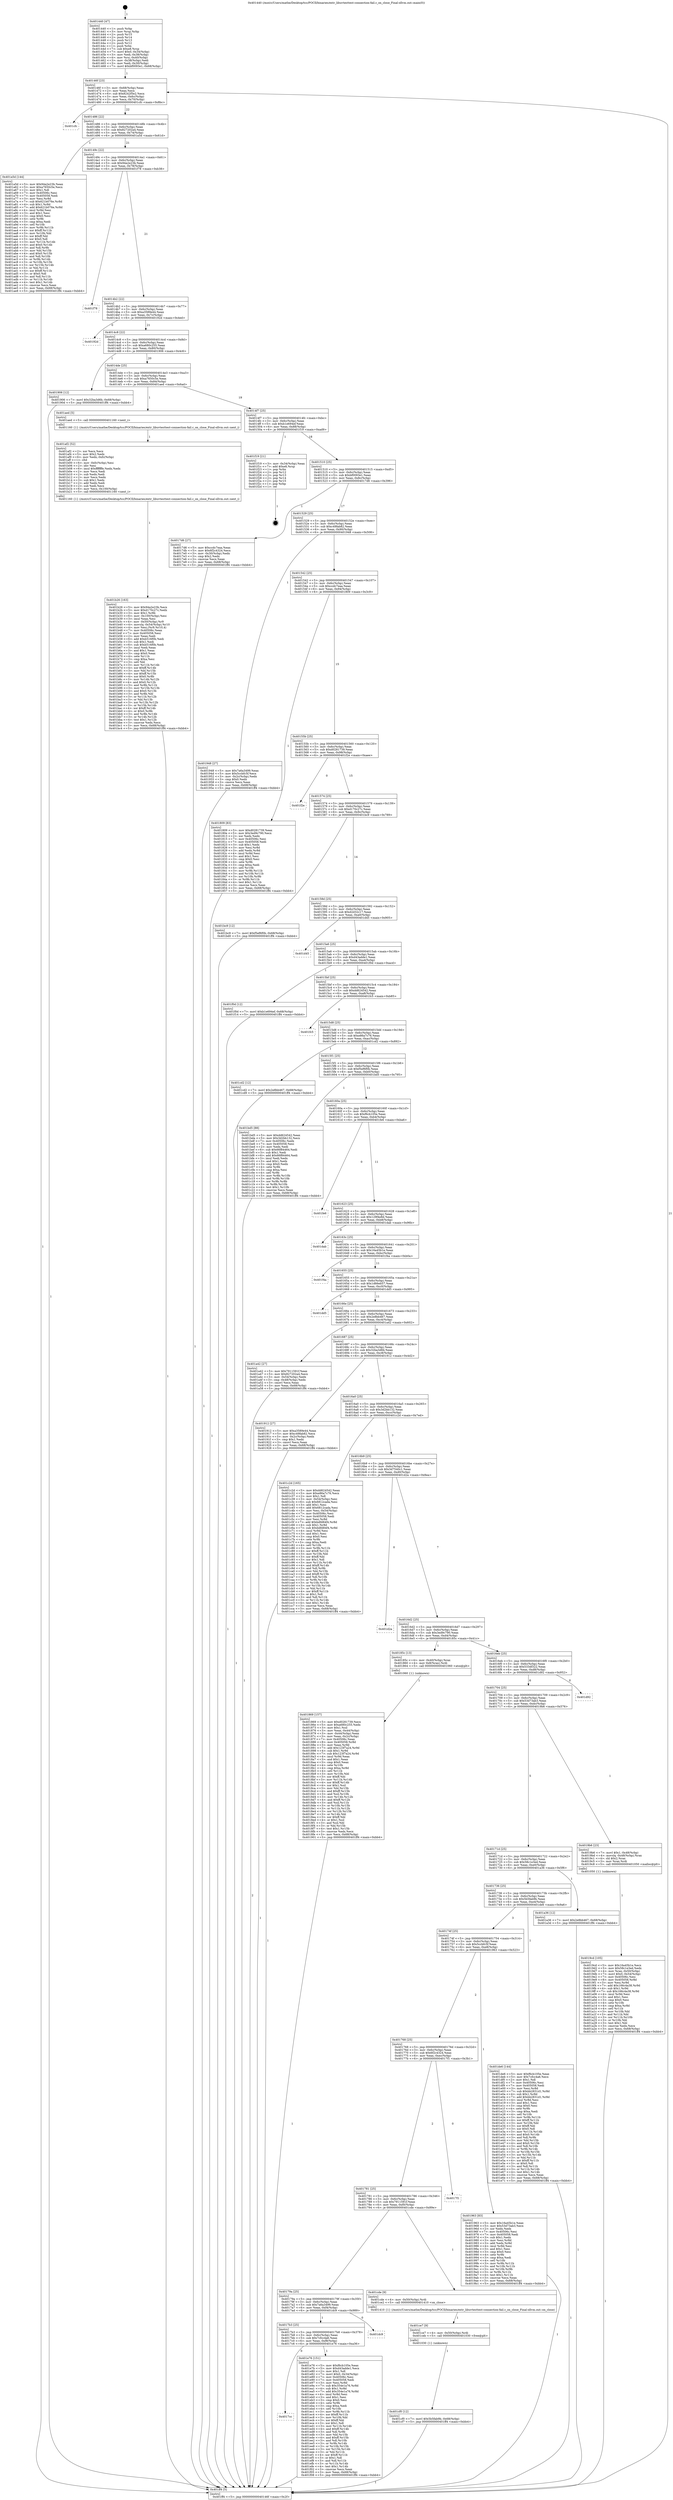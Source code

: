 digraph "0x401440" {
  label = "0x401440 (/mnt/c/Users/mathe/Desktop/tcc/POCII/binaries/extr_libuvtesttest-connection-fail.c_on_close_Final-ollvm.out::main(0))"
  labelloc = "t"
  node[shape=record]

  Entry [label="",width=0.3,height=0.3,shape=circle,fillcolor=black,style=filled]
  "0x40146f" [label="{
     0x40146f [23]\l
     | [instrs]\l
     &nbsp;&nbsp;0x40146f \<+3\>: mov -0x68(%rbp),%eax\l
     &nbsp;&nbsp;0x401472 \<+2\>: mov %eax,%ecx\l
     &nbsp;&nbsp;0x401474 \<+6\>: sub $0x8242f5e2,%ecx\l
     &nbsp;&nbsp;0x40147a \<+3\>: mov %eax,-0x6c(%rbp)\l
     &nbsp;&nbsp;0x40147d \<+3\>: mov %ecx,-0x70(%rbp)\l
     &nbsp;&nbsp;0x401480 \<+6\>: je 0000000000401cfc \<main+0x8bc\>\l
  }"]
  "0x401cfc" [label="{
     0x401cfc\l
  }", style=dashed]
  "0x401486" [label="{
     0x401486 [22]\l
     | [instrs]\l
     &nbsp;&nbsp;0x401486 \<+5\>: jmp 000000000040148b \<main+0x4b\>\l
     &nbsp;&nbsp;0x40148b \<+3\>: mov -0x6c(%rbp),%eax\l
     &nbsp;&nbsp;0x40148e \<+5\>: sub $0x827202a4,%eax\l
     &nbsp;&nbsp;0x401493 \<+3\>: mov %eax,-0x74(%rbp)\l
     &nbsp;&nbsp;0x401496 \<+6\>: je 0000000000401a5d \<main+0x61d\>\l
  }"]
  Exit [label="",width=0.3,height=0.3,shape=circle,fillcolor=black,style=filled,peripheries=2]
  "0x401a5d" [label="{
     0x401a5d [144]\l
     | [instrs]\l
     &nbsp;&nbsp;0x401a5d \<+5\>: mov $0x94a2e23b,%eax\l
     &nbsp;&nbsp;0x401a62 \<+5\>: mov $0xa7650c5e,%ecx\l
     &nbsp;&nbsp;0x401a67 \<+2\>: mov $0x1,%dl\l
     &nbsp;&nbsp;0x401a69 \<+7\>: mov 0x40506c,%esi\l
     &nbsp;&nbsp;0x401a70 \<+7\>: mov 0x405058,%edi\l
     &nbsp;&nbsp;0x401a77 \<+3\>: mov %esi,%r8d\l
     &nbsp;&nbsp;0x401a7a \<+7\>: sub $0x621b076e,%r8d\l
     &nbsp;&nbsp;0x401a81 \<+4\>: sub $0x1,%r8d\l
     &nbsp;&nbsp;0x401a85 \<+7\>: add $0x621b076e,%r8d\l
     &nbsp;&nbsp;0x401a8c \<+4\>: imul %r8d,%esi\l
     &nbsp;&nbsp;0x401a90 \<+3\>: and $0x1,%esi\l
     &nbsp;&nbsp;0x401a93 \<+3\>: cmp $0x0,%esi\l
     &nbsp;&nbsp;0x401a96 \<+4\>: sete %r9b\l
     &nbsp;&nbsp;0x401a9a \<+3\>: cmp $0xa,%edi\l
     &nbsp;&nbsp;0x401a9d \<+4\>: setl %r10b\l
     &nbsp;&nbsp;0x401aa1 \<+3\>: mov %r9b,%r11b\l
     &nbsp;&nbsp;0x401aa4 \<+4\>: xor $0xff,%r11b\l
     &nbsp;&nbsp;0x401aa8 \<+3\>: mov %r10b,%bl\l
     &nbsp;&nbsp;0x401aab \<+3\>: xor $0xff,%bl\l
     &nbsp;&nbsp;0x401aae \<+3\>: xor $0x0,%dl\l
     &nbsp;&nbsp;0x401ab1 \<+3\>: mov %r11b,%r14b\l
     &nbsp;&nbsp;0x401ab4 \<+4\>: and $0x0,%r14b\l
     &nbsp;&nbsp;0x401ab8 \<+3\>: and %dl,%r9b\l
     &nbsp;&nbsp;0x401abb \<+3\>: mov %bl,%r15b\l
     &nbsp;&nbsp;0x401abe \<+4\>: and $0x0,%r15b\l
     &nbsp;&nbsp;0x401ac2 \<+3\>: and %dl,%r10b\l
     &nbsp;&nbsp;0x401ac5 \<+3\>: or %r9b,%r14b\l
     &nbsp;&nbsp;0x401ac8 \<+3\>: or %r10b,%r15b\l
     &nbsp;&nbsp;0x401acb \<+3\>: xor %r15b,%r14b\l
     &nbsp;&nbsp;0x401ace \<+3\>: or %bl,%r11b\l
     &nbsp;&nbsp;0x401ad1 \<+4\>: xor $0xff,%r11b\l
     &nbsp;&nbsp;0x401ad5 \<+3\>: or $0x0,%dl\l
     &nbsp;&nbsp;0x401ad8 \<+3\>: and %dl,%r11b\l
     &nbsp;&nbsp;0x401adb \<+3\>: or %r11b,%r14b\l
     &nbsp;&nbsp;0x401ade \<+4\>: test $0x1,%r14b\l
     &nbsp;&nbsp;0x401ae2 \<+3\>: cmovne %ecx,%eax\l
     &nbsp;&nbsp;0x401ae5 \<+3\>: mov %eax,-0x68(%rbp)\l
     &nbsp;&nbsp;0x401ae8 \<+5\>: jmp 0000000000401ff4 \<main+0xbb4\>\l
  }"]
  "0x40149c" [label="{
     0x40149c [22]\l
     | [instrs]\l
     &nbsp;&nbsp;0x40149c \<+5\>: jmp 00000000004014a1 \<main+0x61\>\l
     &nbsp;&nbsp;0x4014a1 \<+3\>: mov -0x6c(%rbp),%eax\l
     &nbsp;&nbsp;0x4014a4 \<+5\>: sub $0x94a2e23b,%eax\l
     &nbsp;&nbsp;0x4014a9 \<+3\>: mov %eax,-0x78(%rbp)\l
     &nbsp;&nbsp;0x4014ac \<+6\>: je 0000000000401f78 \<main+0xb38\>\l
  }"]
  "0x4017cc" [label="{
     0x4017cc\l
  }", style=dashed]
  "0x401f78" [label="{
     0x401f78\l
  }", style=dashed]
  "0x4014b2" [label="{
     0x4014b2 [22]\l
     | [instrs]\l
     &nbsp;&nbsp;0x4014b2 \<+5\>: jmp 00000000004014b7 \<main+0x77\>\l
     &nbsp;&nbsp;0x4014b7 \<+3\>: mov -0x6c(%rbp),%eax\l
     &nbsp;&nbsp;0x4014ba \<+5\>: sub $0xa3589e44,%eax\l
     &nbsp;&nbsp;0x4014bf \<+3\>: mov %eax,-0x7c(%rbp)\l
     &nbsp;&nbsp;0x4014c2 \<+6\>: je 000000000040192d \<main+0x4ed\>\l
  }"]
  "0x401e76" [label="{
     0x401e76 [151]\l
     | [instrs]\l
     &nbsp;&nbsp;0x401e76 \<+5\>: mov $0xf6cb105e,%eax\l
     &nbsp;&nbsp;0x401e7b \<+5\>: mov $0xd43adde1,%ecx\l
     &nbsp;&nbsp;0x401e80 \<+2\>: mov $0x1,%dl\l
     &nbsp;&nbsp;0x401e82 \<+7\>: movl $0x0,-0x34(%rbp)\l
     &nbsp;&nbsp;0x401e89 \<+7\>: mov 0x40506c,%esi\l
     &nbsp;&nbsp;0x401e90 \<+7\>: mov 0x405058,%edi\l
     &nbsp;&nbsp;0x401e97 \<+3\>: mov %esi,%r8d\l
     &nbsp;&nbsp;0x401e9a \<+7\>: sub $0x354e1a76,%r8d\l
     &nbsp;&nbsp;0x401ea1 \<+4\>: sub $0x1,%r8d\l
     &nbsp;&nbsp;0x401ea5 \<+7\>: add $0x354e1a76,%r8d\l
     &nbsp;&nbsp;0x401eac \<+4\>: imul %r8d,%esi\l
     &nbsp;&nbsp;0x401eb0 \<+3\>: and $0x1,%esi\l
     &nbsp;&nbsp;0x401eb3 \<+3\>: cmp $0x0,%esi\l
     &nbsp;&nbsp;0x401eb6 \<+4\>: sete %r9b\l
     &nbsp;&nbsp;0x401eba \<+3\>: cmp $0xa,%edi\l
     &nbsp;&nbsp;0x401ebd \<+4\>: setl %r10b\l
     &nbsp;&nbsp;0x401ec1 \<+3\>: mov %r9b,%r11b\l
     &nbsp;&nbsp;0x401ec4 \<+4\>: xor $0xff,%r11b\l
     &nbsp;&nbsp;0x401ec8 \<+3\>: mov %r10b,%bl\l
     &nbsp;&nbsp;0x401ecb \<+3\>: xor $0xff,%bl\l
     &nbsp;&nbsp;0x401ece \<+3\>: xor $0x1,%dl\l
     &nbsp;&nbsp;0x401ed1 \<+3\>: mov %r11b,%r14b\l
     &nbsp;&nbsp;0x401ed4 \<+4\>: and $0xff,%r14b\l
     &nbsp;&nbsp;0x401ed8 \<+3\>: and %dl,%r9b\l
     &nbsp;&nbsp;0x401edb \<+3\>: mov %bl,%r15b\l
     &nbsp;&nbsp;0x401ede \<+4\>: and $0xff,%r15b\l
     &nbsp;&nbsp;0x401ee2 \<+3\>: and %dl,%r10b\l
     &nbsp;&nbsp;0x401ee5 \<+3\>: or %r9b,%r14b\l
     &nbsp;&nbsp;0x401ee8 \<+3\>: or %r10b,%r15b\l
     &nbsp;&nbsp;0x401eeb \<+3\>: xor %r15b,%r14b\l
     &nbsp;&nbsp;0x401eee \<+3\>: or %bl,%r11b\l
     &nbsp;&nbsp;0x401ef1 \<+4\>: xor $0xff,%r11b\l
     &nbsp;&nbsp;0x401ef5 \<+3\>: or $0x1,%dl\l
     &nbsp;&nbsp;0x401ef8 \<+3\>: and %dl,%r11b\l
     &nbsp;&nbsp;0x401efb \<+3\>: or %r11b,%r14b\l
     &nbsp;&nbsp;0x401efe \<+4\>: test $0x1,%r14b\l
     &nbsp;&nbsp;0x401f02 \<+3\>: cmovne %ecx,%eax\l
     &nbsp;&nbsp;0x401f05 \<+3\>: mov %eax,-0x68(%rbp)\l
     &nbsp;&nbsp;0x401f08 \<+5\>: jmp 0000000000401ff4 \<main+0xbb4\>\l
  }"]
  "0x40192d" [label="{
     0x40192d\l
  }", style=dashed]
  "0x4014c8" [label="{
     0x4014c8 [22]\l
     | [instrs]\l
     &nbsp;&nbsp;0x4014c8 \<+5\>: jmp 00000000004014cd \<main+0x8d\>\l
     &nbsp;&nbsp;0x4014cd \<+3\>: mov -0x6c(%rbp),%eax\l
     &nbsp;&nbsp;0x4014d0 \<+5\>: sub $0xa680c255,%eax\l
     &nbsp;&nbsp;0x4014d5 \<+3\>: mov %eax,-0x80(%rbp)\l
     &nbsp;&nbsp;0x4014d8 \<+6\>: je 0000000000401906 \<main+0x4c6\>\l
  }"]
  "0x4017b3" [label="{
     0x4017b3 [25]\l
     | [instrs]\l
     &nbsp;&nbsp;0x4017b3 \<+5\>: jmp 00000000004017b8 \<main+0x378\>\l
     &nbsp;&nbsp;0x4017b8 \<+3\>: mov -0x6c(%rbp),%eax\l
     &nbsp;&nbsp;0x4017bb \<+5\>: sub $0x7cfcc4a6,%eax\l
     &nbsp;&nbsp;0x4017c0 \<+6\>: mov %eax,-0xf8(%rbp)\l
     &nbsp;&nbsp;0x4017c6 \<+6\>: je 0000000000401e76 \<main+0xa36\>\l
  }"]
  "0x401906" [label="{
     0x401906 [12]\l
     | [instrs]\l
     &nbsp;&nbsp;0x401906 \<+7\>: movl $0x32ba3d6b,-0x68(%rbp)\l
     &nbsp;&nbsp;0x40190d \<+5\>: jmp 0000000000401ff4 \<main+0xbb4\>\l
  }"]
  "0x4014de" [label="{
     0x4014de [25]\l
     | [instrs]\l
     &nbsp;&nbsp;0x4014de \<+5\>: jmp 00000000004014e3 \<main+0xa3\>\l
     &nbsp;&nbsp;0x4014e3 \<+3\>: mov -0x6c(%rbp),%eax\l
     &nbsp;&nbsp;0x4014e6 \<+5\>: sub $0xa7650c5e,%eax\l
     &nbsp;&nbsp;0x4014eb \<+6\>: mov %eax,-0x84(%rbp)\l
     &nbsp;&nbsp;0x4014f1 \<+6\>: je 0000000000401aed \<main+0x6ad\>\l
  }"]
  "0x401dc9" [label="{
     0x401dc9\l
  }", style=dashed]
  "0x401aed" [label="{
     0x401aed [5]\l
     | [instrs]\l
     &nbsp;&nbsp;0x401aed \<+5\>: call 0000000000401160 \<next_i\>\l
     | [calls]\l
     &nbsp;&nbsp;0x401160 \{1\} (/mnt/c/Users/mathe/Desktop/tcc/POCII/binaries/extr_libuvtesttest-connection-fail.c_on_close_Final-ollvm.out::next_i)\l
  }"]
  "0x4014f7" [label="{
     0x4014f7 [25]\l
     | [instrs]\l
     &nbsp;&nbsp;0x4014f7 \<+5\>: jmp 00000000004014fc \<main+0xbc\>\l
     &nbsp;&nbsp;0x4014fc \<+3\>: mov -0x6c(%rbp),%eax\l
     &nbsp;&nbsp;0x4014ff \<+5\>: sub $0xb1e694ef,%eax\l
     &nbsp;&nbsp;0x401504 \<+6\>: mov %eax,-0x88(%rbp)\l
     &nbsp;&nbsp;0x40150a \<+6\>: je 0000000000401f19 \<main+0xad9\>\l
  }"]
  "0x401cf0" [label="{
     0x401cf0 [12]\l
     | [instrs]\l
     &nbsp;&nbsp;0x401cf0 \<+7\>: movl $0x5b5fab9b,-0x68(%rbp)\l
     &nbsp;&nbsp;0x401cf7 \<+5\>: jmp 0000000000401ff4 \<main+0xbb4\>\l
  }"]
  "0x401f19" [label="{
     0x401f19 [21]\l
     | [instrs]\l
     &nbsp;&nbsp;0x401f19 \<+3\>: mov -0x34(%rbp),%eax\l
     &nbsp;&nbsp;0x401f1c \<+7\>: add $0xe8,%rsp\l
     &nbsp;&nbsp;0x401f23 \<+1\>: pop %rbx\l
     &nbsp;&nbsp;0x401f24 \<+2\>: pop %r12\l
     &nbsp;&nbsp;0x401f26 \<+2\>: pop %r13\l
     &nbsp;&nbsp;0x401f28 \<+2\>: pop %r14\l
     &nbsp;&nbsp;0x401f2a \<+2\>: pop %r15\l
     &nbsp;&nbsp;0x401f2c \<+1\>: pop %rbp\l
     &nbsp;&nbsp;0x401f2d \<+1\>: ret\l
  }"]
  "0x401510" [label="{
     0x401510 [25]\l
     | [instrs]\l
     &nbsp;&nbsp;0x401510 \<+5\>: jmp 0000000000401515 \<main+0xd5\>\l
     &nbsp;&nbsp;0x401515 \<+3\>: mov -0x6c(%rbp),%eax\l
     &nbsp;&nbsp;0x401518 \<+5\>: sub $0xbf0093e1,%eax\l
     &nbsp;&nbsp;0x40151d \<+6\>: mov %eax,-0x8c(%rbp)\l
     &nbsp;&nbsp;0x401523 \<+6\>: je 00000000004017d6 \<main+0x396\>\l
  }"]
  "0x401ce7" [label="{
     0x401ce7 [9]\l
     | [instrs]\l
     &nbsp;&nbsp;0x401ce7 \<+4\>: mov -0x50(%rbp),%rdi\l
     &nbsp;&nbsp;0x401ceb \<+5\>: call 0000000000401030 \<free@plt\>\l
     | [calls]\l
     &nbsp;&nbsp;0x401030 \{1\} (unknown)\l
  }"]
  "0x4017d6" [label="{
     0x4017d6 [27]\l
     | [instrs]\l
     &nbsp;&nbsp;0x4017d6 \<+5\>: mov $0xccdc7eaa,%eax\l
     &nbsp;&nbsp;0x4017db \<+5\>: mov $0x6f2c4324,%ecx\l
     &nbsp;&nbsp;0x4017e0 \<+3\>: mov -0x30(%rbp),%edx\l
     &nbsp;&nbsp;0x4017e3 \<+3\>: cmp $0x2,%edx\l
     &nbsp;&nbsp;0x4017e6 \<+3\>: cmovne %ecx,%eax\l
     &nbsp;&nbsp;0x4017e9 \<+3\>: mov %eax,-0x68(%rbp)\l
     &nbsp;&nbsp;0x4017ec \<+5\>: jmp 0000000000401ff4 \<main+0xbb4\>\l
  }"]
  "0x401529" [label="{
     0x401529 [25]\l
     | [instrs]\l
     &nbsp;&nbsp;0x401529 \<+5\>: jmp 000000000040152e \<main+0xee\>\l
     &nbsp;&nbsp;0x40152e \<+3\>: mov -0x6c(%rbp),%eax\l
     &nbsp;&nbsp;0x401531 \<+5\>: sub $0xc49fab82,%eax\l
     &nbsp;&nbsp;0x401536 \<+6\>: mov %eax,-0x90(%rbp)\l
     &nbsp;&nbsp;0x40153c \<+6\>: je 0000000000401948 \<main+0x508\>\l
  }"]
  "0x401ff4" [label="{
     0x401ff4 [5]\l
     | [instrs]\l
     &nbsp;&nbsp;0x401ff4 \<+5\>: jmp 000000000040146f \<main+0x2f\>\l
  }"]
  "0x401440" [label="{
     0x401440 [47]\l
     | [instrs]\l
     &nbsp;&nbsp;0x401440 \<+1\>: push %rbp\l
     &nbsp;&nbsp;0x401441 \<+3\>: mov %rsp,%rbp\l
     &nbsp;&nbsp;0x401444 \<+2\>: push %r15\l
     &nbsp;&nbsp;0x401446 \<+2\>: push %r14\l
     &nbsp;&nbsp;0x401448 \<+2\>: push %r13\l
     &nbsp;&nbsp;0x40144a \<+2\>: push %r12\l
     &nbsp;&nbsp;0x40144c \<+1\>: push %rbx\l
     &nbsp;&nbsp;0x40144d \<+7\>: sub $0xe8,%rsp\l
     &nbsp;&nbsp;0x401454 \<+7\>: movl $0x0,-0x34(%rbp)\l
     &nbsp;&nbsp;0x40145b \<+3\>: mov %edi,-0x38(%rbp)\l
     &nbsp;&nbsp;0x40145e \<+4\>: mov %rsi,-0x40(%rbp)\l
     &nbsp;&nbsp;0x401462 \<+3\>: mov -0x38(%rbp),%edi\l
     &nbsp;&nbsp;0x401465 \<+3\>: mov %edi,-0x30(%rbp)\l
     &nbsp;&nbsp;0x401468 \<+7\>: movl $0xbf0093e1,-0x68(%rbp)\l
  }"]
  "0x40179a" [label="{
     0x40179a [25]\l
     | [instrs]\l
     &nbsp;&nbsp;0x40179a \<+5\>: jmp 000000000040179f \<main+0x35f\>\l
     &nbsp;&nbsp;0x40179f \<+3\>: mov -0x6c(%rbp),%eax\l
     &nbsp;&nbsp;0x4017a2 \<+5\>: sub $0x7a6a3499,%eax\l
     &nbsp;&nbsp;0x4017a7 \<+6\>: mov %eax,-0xf4(%rbp)\l
     &nbsp;&nbsp;0x4017ad \<+6\>: je 0000000000401dc9 \<main+0x989\>\l
  }"]
  "0x401948" [label="{
     0x401948 [27]\l
     | [instrs]\l
     &nbsp;&nbsp;0x401948 \<+5\>: mov $0x7a6a3499,%eax\l
     &nbsp;&nbsp;0x40194d \<+5\>: mov $0x5ccbfc5f,%ecx\l
     &nbsp;&nbsp;0x401952 \<+3\>: mov -0x2c(%rbp),%edx\l
     &nbsp;&nbsp;0x401955 \<+3\>: cmp $0x0,%edx\l
     &nbsp;&nbsp;0x401958 \<+3\>: cmove %ecx,%eax\l
     &nbsp;&nbsp;0x40195b \<+3\>: mov %eax,-0x68(%rbp)\l
     &nbsp;&nbsp;0x40195e \<+5\>: jmp 0000000000401ff4 \<main+0xbb4\>\l
  }"]
  "0x401542" [label="{
     0x401542 [25]\l
     | [instrs]\l
     &nbsp;&nbsp;0x401542 \<+5\>: jmp 0000000000401547 \<main+0x107\>\l
     &nbsp;&nbsp;0x401547 \<+3\>: mov -0x6c(%rbp),%eax\l
     &nbsp;&nbsp;0x40154a \<+5\>: sub $0xccdc7eaa,%eax\l
     &nbsp;&nbsp;0x40154f \<+6\>: mov %eax,-0x94(%rbp)\l
     &nbsp;&nbsp;0x401555 \<+6\>: je 0000000000401809 \<main+0x3c9\>\l
  }"]
  "0x401cde" [label="{
     0x401cde [9]\l
     | [instrs]\l
     &nbsp;&nbsp;0x401cde \<+4\>: mov -0x50(%rbp),%rdi\l
     &nbsp;&nbsp;0x401ce2 \<+5\>: call 0000000000401410 \<on_close\>\l
     | [calls]\l
     &nbsp;&nbsp;0x401410 \{1\} (/mnt/c/Users/mathe/Desktop/tcc/POCII/binaries/extr_libuvtesttest-connection-fail.c_on_close_Final-ollvm.out::on_close)\l
  }"]
  "0x401809" [label="{
     0x401809 [83]\l
     | [instrs]\l
     &nbsp;&nbsp;0x401809 \<+5\>: mov $0xd0281739,%eax\l
     &nbsp;&nbsp;0x40180e \<+5\>: mov $0x3ed9c790,%ecx\l
     &nbsp;&nbsp;0x401813 \<+2\>: xor %edx,%edx\l
     &nbsp;&nbsp;0x401815 \<+7\>: mov 0x40506c,%esi\l
     &nbsp;&nbsp;0x40181c \<+7\>: mov 0x405058,%edi\l
     &nbsp;&nbsp;0x401823 \<+3\>: sub $0x1,%edx\l
     &nbsp;&nbsp;0x401826 \<+3\>: mov %esi,%r8d\l
     &nbsp;&nbsp;0x401829 \<+3\>: add %edx,%r8d\l
     &nbsp;&nbsp;0x40182c \<+4\>: imul %r8d,%esi\l
     &nbsp;&nbsp;0x401830 \<+3\>: and $0x1,%esi\l
     &nbsp;&nbsp;0x401833 \<+3\>: cmp $0x0,%esi\l
     &nbsp;&nbsp;0x401836 \<+4\>: sete %r9b\l
     &nbsp;&nbsp;0x40183a \<+3\>: cmp $0xa,%edi\l
     &nbsp;&nbsp;0x40183d \<+4\>: setl %r10b\l
     &nbsp;&nbsp;0x401841 \<+3\>: mov %r9b,%r11b\l
     &nbsp;&nbsp;0x401844 \<+3\>: and %r10b,%r11b\l
     &nbsp;&nbsp;0x401847 \<+3\>: xor %r10b,%r9b\l
     &nbsp;&nbsp;0x40184a \<+3\>: or %r9b,%r11b\l
     &nbsp;&nbsp;0x40184d \<+4\>: test $0x1,%r11b\l
     &nbsp;&nbsp;0x401851 \<+3\>: cmovne %ecx,%eax\l
     &nbsp;&nbsp;0x401854 \<+3\>: mov %eax,-0x68(%rbp)\l
     &nbsp;&nbsp;0x401857 \<+5\>: jmp 0000000000401ff4 \<main+0xbb4\>\l
  }"]
  "0x40155b" [label="{
     0x40155b [25]\l
     | [instrs]\l
     &nbsp;&nbsp;0x40155b \<+5\>: jmp 0000000000401560 \<main+0x120\>\l
     &nbsp;&nbsp;0x401560 \<+3\>: mov -0x6c(%rbp),%eax\l
     &nbsp;&nbsp;0x401563 \<+5\>: sub $0xd0281739,%eax\l
     &nbsp;&nbsp;0x401568 \<+6\>: mov %eax,-0x98(%rbp)\l
     &nbsp;&nbsp;0x40156e \<+6\>: je 0000000000401f2e \<main+0xaee\>\l
  }"]
  "0x401781" [label="{
     0x401781 [25]\l
     | [instrs]\l
     &nbsp;&nbsp;0x401781 \<+5\>: jmp 0000000000401786 \<main+0x346\>\l
     &nbsp;&nbsp;0x401786 \<+3\>: mov -0x6c(%rbp),%eax\l
     &nbsp;&nbsp;0x401789 \<+5\>: sub $0x7911591f,%eax\l
     &nbsp;&nbsp;0x40178e \<+6\>: mov %eax,-0xf0(%rbp)\l
     &nbsp;&nbsp;0x401794 \<+6\>: je 0000000000401cde \<main+0x89e\>\l
  }"]
  "0x401f2e" [label="{
     0x401f2e\l
  }", style=dashed]
  "0x401574" [label="{
     0x401574 [25]\l
     | [instrs]\l
     &nbsp;&nbsp;0x401574 \<+5\>: jmp 0000000000401579 \<main+0x139\>\l
     &nbsp;&nbsp;0x401579 \<+3\>: mov -0x6c(%rbp),%eax\l
     &nbsp;&nbsp;0x40157c \<+5\>: sub $0xd170c27c,%eax\l
     &nbsp;&nbsp;0x401581 \<+6\>: mov %eax,-0x9c(%rbp)\l
     &nbsp;&nbsp;0x401587 \<+6\>: je 0000000000401bc9 \<main+0x789\>\l
  }"]
  "0x4017f1" [label="{
     0x4017f1\l
  }", style=dashed]
  "0x401bc9" [label="{
     0x401bc9 [12]\l
     | [instrs]\l
     &nbsp;&nbsp;0x401bc9 \<+7\>: movl $0xf5ef6f0b,-0x68(%rbp)\l
     &nbsp;&nbsp;0x401bd0 \<+5\>: jmp 0000000000401ff4 \<main+0xbb4\>\l
  }"]
  "0x40158d" [label="{
     0x40158d [25]\l
     | [instrs]\l
     &nbsp;&nbsp;0x40158d \<+5\>: jmp 0000000000401592 \<main+0x152\>\l
     &nbsp;&nbsp;0x401592 \<+3\>: mov -0x6c(%rbp),%eax\l
     &nbsp;&nbsp;0x401595 \<+5\>: sub $0xd2d32c17,%eax\l
     &nbsp;&nbsp;0x40159a \<+6\>: mov %eax,-0xa0(%rbp)\l
     &nbsp;&nbsp;0x4015a0 \<+6\>: je 0000000000401d45 \<main+0x905\>\l
  }"]
  "0x401b26" [label="{
     0x401b26 [163]\l
     | [instrs]\l
     &nbsp;&nbsp;0x401b26 \<+5\>: mov $0x94a2e23b,%ecx\l
     &nbsp;&nbsp;0x401b2b \<+5\>: mov $0xd170c27c,%edx\l
     &nbsp;&nbsp;0x401b30 \<+3\>: mov $0x1,%r8b\l
     &nbsp;&nbsp;0x401b33 \<+6\>: mov -0x100(%rbp),%esi\l
     &nbsp;&nbsp;0x401b39 \<+3\>: imul %eax,%esi\l
     &nbsp;&nbsp;0x401b3c \<+4\>: mov -0x50(%rbp),%r9\l
     &nbsp;&nbsp;0x401b40 \<+4\>: movslq -0x54(%rbp),%r10\l
     &nbsp;&nbsp;0x401b44 \<+4\>: mov %esi,(%r9,%r10,4)\l
     &nbsp;&nbsp;0x401b48 \<+7\>: mov 0x40506c,%eax\l
     &nbsp;&nbsp;0x401b4f \<+7\>: mov 0x405058,%esi\l
     &nbsp;&nbsp;0x401b56 \<+2\>: mov %eax,%edi\l
     &nbsp;&nbsp;0x401b58 \<+6\>: add $0xb516f0b,%edi\l
     &nbsp;&nbsp;0x401b5e \<+3\>: sub $0x1,%edi\l
     &nbsp;&nbsp;0x401b61 \<+6\>: sub $0xb516f0b,%edi\l
     &nbsp;&nbsp;0x401b67 \<+3\>: imul %edi,%eax\l
     &nbsp;&nbsp;0x401b6a \<+3\>: and $0x1,%eax\l
     &nbsp;&nbsp;0x401b6d \<+3\>: cmp $0x0,%eax\l
     &nbsp;&nbsp;0x401b70 \<+4\>: sete %r11b\l
     &nbsp;&nbsp;0x401b74 \<+3\>: cmp $0xa,%esi\l
     &nbsp;&nbsp;0x401b77 \<+3\>: setl %bl\l
     &nbsp;&nbsp;0x401b7a \<+3\>: mov %r11b,%r14b\l
     &nbsp;&nbsp;0x401b7d \<+4\>: xor $0xff,%r14b\l
     &nbsp;&nbsp;0x401b81 \<+3\>: mov %bl,%r15b\l
     &nbsp;&nbsp;0x401b84 \<+4\>: xor $0xff,%r15b\l
     &nbsp;&nbsp;0x401b88 \<+4\>: xor $0x0,%r8b\l
     &nbsp;&nbsp;0x401b8c \<+3\>: mov %r14b,%r12b\l
     &nbsp;&nbsp;0x401b8f \<+4\>: and $0x0,%r12b\l
     &nbsp;&nbsp;0x401b93 \<+3\>: and %r8b,%r11b\l
     &nbsp;&nbsp;0x401b96 \<+3\>: mov %r15b,%r13b\l
     &nbsp;&nbsp;0x401b99 \<+4\>: and $0x0,%r13b\l
     &nbsp;&nbsp;0x401b9d \<+3\>: and %r8b,%bl\l
     &nbsp;&nbsp;0x401ba0 \<+3\>: or %r11b,%r12b\l
     &nbsp;&nbsp;0x401ba3 \<+3\>: or %bl,%r13b\l
     &nbsp;&nbsp;0x401ba6 \<+3\>: xor %r13b,%r12b\l
     &nbsp;&nbsp;0x401ba9 \<+3\>: or %r15b,%r14b\l
     &nbsp;&nbsp;0x401bac \<+4\>: xor $0xff,%r14b\l
     &nbsp;&nbsp;0x401bb0 \<+4\>: or $0x0,%r8b\l
     &nbsp;&nbsp;0x401bb4 \<+3\>: and %r8b,%r14b\l
     &nbsp;&nbsp;0x401bb7 \<+3\>: or %r14b,%r12b\l
     &nbsp;&nbsp;0x401bba \<+4\>: test $0x1,%r12b\l
     &nbsp;&nbsp;0x401bbe \<+3\>: cmovne %edx,%ecx\l
     &nbsp;&nbsp;0x401bc1 \<+3\>: mov %ecx,-0x68(%rbp)\l
     &nbsp;&nbsp;0x401bc4 \<+5\>: jmp 0000000000401ff4 \<main+0xbb4\>\l
  }"]
  "0x401d45" [label="{
     0x401d45\l
  }", style=dashed]
  "0x4015a6" [label="{
     0x4015a6 [25]\l
     | [instrs]\l
     &nbsp;&nbsp;0x4015a6 \<+5\>: jmp 00000000004015ab \<main+0x16b\>\l
     &nbsp;&nbsp;0x4015ab \<+3\>: mov -0x6c(%rbp),%eax\l
     &nbsp;&nbsp;0x4015ae \<+5\>: sub $0xd43adde1,%eax\l
     &nbsp;&nbsp;0x4015b3 \<+6\>: mov %eax,-0xa4(%rbp)\l
     &nbsp;&nbsp;0x4015b9 \<+6\>: je 0000000000401f0d \<main+0xacd\>\l
  }"]
  "0x401af2" [label="{
     0x401af2 [52]\l
     | [instrs]\l
     &nbsp;&nbsp;0x401af2 \<+2\>: xor %ecx,%ecx\l
     &nbsp;&nbsp;0x401af4 \<+5\>: mov $0x2,%edx\l
     &nbsp;&nbsp;0x401af9 \<+6\>: mov %edx,-0xfc(%rbp)\l
     &nbsp;&nbsp;0x401aff \<+1\>: cltd\l
     &nbsp;&nbsp;0x401b00 \<+6\>: mov -0xfc(%rbp),%esi\l
     &nbsp;&nbsp;0x401b06 \<+2\>: idiv %esi\l
     &nbsp;&nbsp;0x401b08 \<+6\>: imul $0xfffffffe,%edx,%edx\l
     &nbsp;&nbsp;0x401b0e \<+2\>: mov %ecx,%edi\l
     &nbsp;&nbsp;0x401b10 \<+2\>: sub %edx,%edi\l
     &nbsp;&nbsp;0x401b12 \<+2\>: mov %ecx,%edx\l
     &nbsp;&nbsp;0x401b14 \<+3\>: sub $0x1,%edx\l
     &nbsp;&nbsp;0x401b17 \<+2\>: add %edx,%edi\l
     &nbsp;&nbsp;0x401b19 \<+2\>: sub %edi,%ecx\l
     &nbsp;&nbsp;0x401b1b \<+6\>: mov %ecx,-0x100(%rbp)\l
     &nbsp;&nbsp;0x401b21 \<+5\>: call 0000000000401160 \<next_i\>\l
     | [calls]\l
     &nbsp;&nbsp;0x401160 \{1\} (/mnt/c/Users/mathe/Desktop/tcc/POCII/binaries/extr_libuvtesttest-connection-fail.c_on_close_Final-ollvm.out::next_i)\l
  }"]
  "0x401f0d" [label="{
     0x401f0d [12]\l
     | [instrs]\l
     &nbsp;&nbsp;0x401f0d \<+7\>: movl $0xb1e694ef,-0x68(%rbp)\l
     &nbsp;&nbsp;0x401f14 \<+5\>: jmp 0000000000401ff4 \<main+0xbb4\>\l
  }"]
  "0x4015bf" [label="{
     0x4015bf [25]\l
     | [instrs]\l
     &nbsp;&nbsp;0x4015bf \<+5\>: jmp 00000000004015c4 \<main+0x184\>\l
     &nbsp;&nbsp;0x4015c4 \<+3\>: mov -0x6c(%rbp),%eax\l
     &nbsp;&nbsp;0x4015c7 \<+5\>: sub $0xdd624542,%eax\l
     &nbsp;&nbsp;0x4015cc \<+6\>: mov %eax,-0xa8(%rbp)\l
     &nbsp;&nbsp;0x4015d2 \<+6\>: je 0000000000401fc5 \<main+0xb85\>\l
  }"]
  "0x4019cd" [label="{
     0x4019cd [105]\l
     | [instrs]\l
     &nbsp;&nbsp;0x4019cd \<+5\>: mov $0x16a45b1e,%ecx\l
     &nbsp;&nbsp;0x4019d2 \<+5\>: mov $0x58c1e3ed,%edx\l
     &nbsp;&nbsp;0x4019d7 \<+4\>: mov %rax,-0x50(%rbp)\l
     &nbsp;&nbsp;0x4019db \<+7\>: movl $0x0,-0x54(%rbp)\l
     &nbsp;&nbsp;0x4019e2 \<+7\>: mov 0x40506c,%esi\l
     &nbsp;&nbsp;0x4019e9 \<+8\>: mov 0x405058,%r8d\l
     &nbsp;&nbsp;0x4019f1 \<+3\>: mov %esi,%r9d\l
     &nbsp;&nbsp;0x4019f4 \<+7\>: add $0x166c4a38,%r9d\l
     &nbsp;&nbsp;0x4019fb \<+4\>: sub $0x1,%r9d\l
     &nbsp;&nbsp;0x4019ff \<+7\>: sub $0x166c4a38,%r9d\l
     &nbsp;&nbsp;0x401a06 \<+4\>: imul %r9d,%esi\l
     &nbsp;&nbsp;0x401a0a \<+3\>: and $0x1,%esi\l
     &nbsp;&nbsp;0x401a0d \<+3\>: cmp $0x0,%esi\l
     &nbsp;&nbsp;0x401a10 \<+4\>: sete %r10b\l
     &nbsp;&nbsp;0x401a14 \<+4\>: cmp $0xa,%r8d\l
     &nbsp;&nbsp;0x401a18 \<+4\>: setl %r11b\l
     &nbsp;&nbsp;0x401a1c \<+3\>: mov %r10b,%bl\l
     &nbsp;&nbsp;0x401a1f \<+3\>: and %r11b,%bl\l
     &nbsp;&nbsp;0x401a22 \<+3\>: xor %r11b,%r10b\l
     &nbsp;&nbsp;0x401a25 \<+3\>: or %r10b,%bl\l
     &nbsp;&nbsp;0x401a28 \<+3\>: test $0x1,%bl\l
     &nbsp;&nbsp;0x401a2b \<+3\>: cmovne %edx,%ecx\l
     &nbsp;&nbsp;0x401a2e \<+3\>: mov %ecx,-0x68(%rbp)\l
     &nbsp;&nbsp;0x401a31 \<+5\>: jmp 0000000000401ff4 \<main+0xbb4\>\l
  }"]
  "0x401fc5" [label="{
     0x401fc5\l
  }", style=dashed]
  "0x4015d8" [label="{
     0x4015d8 [25]\l
     | [instrs]\l
     &nbsp;&nbsp;0x4015d8 \<+5\>: jmp 00000000004015dd \<main+0x19d\>\l
     &nbsp;&nbsp;0x4015dd \<+3\>: mov -0x6c(%rbp),%eax\l
     &nbsp;&nbsp;0x4015e0 \<+5\>: sub $0xe86a7c76,%eax\l
     &nbsp;&nbsp;0x4015e5 \<+6\>: mov %eax,-0xac(%rbp)\l
     &nbsp;&nbsp;0x4015eb \<+6\>: je 0000000000401cd2 \<main+0x892\>\l
  }"]
  "0x401768" [label="{
     0x401768 [25]\l
     | [instrs]\l
     &nbsp;&nbsp;0x401768 \<+5\>: jmp 000000000040176d \<main+0x32d\>\l
     &nbsp;&nbsp;0x40176d \<+3\>: mov -0x6c(%rbp),%eax\l
     &nbsp;&nbsp;0x401770 \<+5\>: sub $0x6f2c4324,%eax\l
     &nbsp;&nbsp;0x401775 \<+6\>: mov %eax,-0xec(%rbp)\l
     &nbsp;&nbsp;0x40177b \<+6\>: je 00000000004017f1 \<main+0x3b1\>\l
  }"]
  "0x401cd2" [label="{
     0x401cd2 [12]\l
     | [instrs]\l
     &nbsp;&nbsp;0x401cd2 \<+7\>: movl $0x2e8bb467,-0x68(%rbp)\l
     &nbsp;&nbsp;0x401cd9 \<+5\>: jmp 0000000000401ff4 \<main+0xbb4\>\l
  }"]
  "0x4015f1" [label="{
     0x4015f1 [25]\l
     | [instrs]\l
     &nbsp;&nbsp;0x4015f1 \<+5\>: jmp 00000000004015f6 \<main+0x1b6\>\l
     &nbsp;&nbsp;0x4015f6 \<+3\>: mov -0x6c(%rbp),%eax\l
     &nbsp;&nbsp;0x4015f9 \<+5\>: sub $0xf5ef6f0b,%eax\l
     &nbsp;&nbsp;0x4015fe \<+6\>: mov %eax,-0xb0(%rbp)\l
     &nbsp;&nbsp;0x401604 \<+6\>: je 0000000000401bd5 \<main+0x795\>\l
  }"]
  "0x401963" [label="{
     0x401963 [83]\l
     | [instrs]\l
     &nbsp;&nbsp;0x401963 \<+5\>: mov $0x16a45b1e,%eax\l
     &nbsp;&nbsp;0x401968 \<+5\>: mov $0x53d73ab3,%ecx\l
     &nbsp;&nbsp;0x40196d \<+2\>: xor %edx,%edx\l
     &nbsp;&nbsp;0x40196f \<+7\>: mov 0x40506c,%esi\l
     &nbsp;&nbsp;0x401976 \<+7\>: mov 0x405058,%edi\l
     &nbsp;&nbsp;0x40197d \<+3\>: sub $0x1,%edx\l
     &nbsp;&nbsp;0x401980 \<+3\>: mov %esi,%r8d\l
     &nbsp;&nbsp;0x401983 \<+3\>: add %edx,%r8d\l
     &nbsp;&nbsp;0x401986 \<+4\>: imul %r8d,%esi\l
     &nbsp;&nbsp;0x40198a \<+3\>: and $0x1,%esi\l
     &nbsp;&nbsp;0x40198d \<+3\>: cmp $0x0,%esi\l
     &nbsp;&nbsp;0x401990 \<+4\>: sete %r9b\l
     &nbsp;&nbsp;0x401994 \<+3\>: cmp $0xa,%edi\l
     &nbsp;&nbsp;0x401997 \<+4\>: setl %r10b\l
     &nbsp;&nbsp;0x40199b \<+3\>: mov %r9b,%r11b\l
     &nbsp;&nbsp;0x40199e \<+3\>: and %r10b,%r11b\l
     &nbsp;&nbsp;0x4019a1 \<+3\>: xor %r10b,%r9b\l
     &nbsp;&nbsp;0x4019a4 \<+3\>: or %r9b,%r11b\l
     &nbsp;&nbsp;0x4019a7 \<+4\>: test $0x1,%r11b\l
     &nbsp;&nbsp;0x4019ab \<+3\>: cmovne %ecx,%eax\l
     &nbsp;&nbsp;0x4019ae \<+3\>: mov %eax,-0x68(%rbp)\l
     &nbsp;&nbsp;0x4019b1 \<+5\>: jmp 0000000000401ff4 \<main+0xbb4\>\l
  }"]
  "0x401bd5" [label="{
     0x401bd5 [88]\l
     | [instrs]\l
     &nbsp;&nbsp;0x401bd5 \<+5\>: mov $0xdd624542,%eax\l
     &nbsp;&nbsp;0x401bda \<+5\>: mov $0x3d2bb132,%ecx\l
     &nbsp;&nbsp;0x401bdf \<+7\>: mov 0x40506c,%edx\l
     &nbsp;&nbsp;0x401be6 \<+7\>: mov 0x405058,%esi\l
     &nbsp;&nbsp;0x401bed \<+2\>: mov %edx,%edi\l
     &nbsp;&nbsp;0x401bef \<+6\>: sub $0x66f84464,%edi\l
     &nbsp;&nbsp;0x401bf5 \<+3\>: sub $0x1,%edi\l
     &nbsp;&nbsp;0x401bf8 \<+6\>: add $0x66f84464,%edi\l
     &nbsp;&nbsp;0x401bfe \<+3\>: imul %edi,%edx\l
     &nbsp;&nbsp;0x401c01 \<+3\>: and $0x1,%edx\l
     &nbsp;&nbsp;0x401c04 \<+3\>: cmp $0x0,%edx\l
     &nbsp;&nbsp;0x401c07 \<+4\>: sete %r8b\l
     &nbsp;&nbsp;0x401c0b \<+3\>: cmp $0xa,%esi\l
     &nbsp;&nbsp;0x401c0e \<+4\>: setl %r9b\l
     &nbsp;&nbsp;0x401c12 \<+3\>: mov %r8b,%r10b\l
     &nbsp;&nbsp;0x401c15 \<+3\>: and %r9b,%r10b\l
     &nbsp;&nbsp;0x401c18 \<+3\>: xor %r9b,%r8b\l
     &nbsp;&nbsp;0x401c1b \<+3\>: or %r8b,%r10b\l
     &nbsp;&nbsp;0x401c1e \<+4\>: test $0x1,%r10b\l
     &nbsp;&nbsp;0x401c22 \<+3\>: cmovne %ecx,%eax\l
     &nbsp;&nbsp;0x401c25 \<+3\>: mov %eax,-0x68(%rbp)\l
     &nbsp;&nbsp;0x401c28 \<+5\>: jmp 0000000000401ff4 \<main+0xbb4\>\l
  }"]
  "0x40160a" [label="{
     0x40160a [25]\l
     | [instrs]\l
     &nbsp;&nbsp;0x40160a \<+5\>: jmp 000000000040160f \<main+0x1cf\>\l
     &nbsp;&nbsp;0x40160f \<+3\>: mov -0x6c(%rbp),%eax\l
     &nbsp;&nbsp;0x401612 \<+5\>: sub $0xf6cb105e,%eax\l
     &nbsp;&nbsp;0x401617 \<+6\>: mov %eax,-0xb4(%rbp)\l
     &nbsp;&nbsp;0x40161d \<+6\>: je 0000000000401fe6 \<main+0xba6\>\l
  }"]
  "0x40174f" [label="{
     0x40174f [25]\l
     | [instrs]\l
     &nbsp;&nbsp;0x40174f \<+5\>: jmp 0000000000401754 \<main+0x314\>\l
     &nbsp;&nbsp;0x401754 \<+3\>: mov -0x6c(%rbp),%eax\l
     &nbsp;&nbsp;0x401757 \<+5\>: sub $0x5ccbfc5f,%eax\l
     &nbsp;&nbsp;0x40175c \<+6\>: mov %eax,-0xe8(%rbp)\l
     &nbsp;&nbsp;0x401762 \<+6\>: je 0000000000401963 \<main+0x523\>\l
  }"]
  "0x401fe6" [label="{
     0x401fe6\l
  }", style=dashed]
  "0x401623" [label="{
     0x401623 [25]\l
     | [instrs]\l
     &nbsp;&nbsp;0x401623 \<+5\>: jmp 0000000000401628 \<main+0x1e8\>\l
     &nbsp;&nbsp;0x401628 \<+3\>: mov -0x6c(%rbp),%eax\l
     &nbsp;&nbsp;0x40162b \<+5\>: sub $0x129f4e8d,%eax\l
     &nbsp;&nbsp;0x401630 \<+6\>: mov %eax,-0xb8(%rbp)\l
     &nbsp;&nbsp;0x401636 \<+6\>: je 0000000000401dab \<main+0x96b\>\l
  }"]
  "0x401de6" [label="{
     0x401de6 [144]\l
     | [instrs]\l
     &nbsp;&nbsp;0x401de6 \<+5\>: mov $0xf6cb105e,%eax\l
     &nbsp;&nbsp;0x401deb \<+5\>: mov $0x7cfcc4a6,%ecx\l
     &nbsp;&nbsp;0x401df0 \<+2\>: mov $0x1,%dl\l
     &nbsp;&nbsp;0x401df2 \<+7\>: mov 0x40506c,%esi\l
     &nbsp;&nbsp;0x401df9 \<+7\>: mov 0x405058,%edi\l
     &nbsp;&nbsp;0x401e00 \<+3\>: mov %esi,%r8d\l
     &nbsp;&nbsp;0x401e03 \<+7\>: sub $0xbb2831d1,%r8d\l
     &nbsp;&nbsp;0x401e0a \<+4\>: sub $0x1,%r8d\l
     &nbsp;&nbsp;0x401e0e \<+7\>: add $0xbb2831d1,%r8d\l
     &nbsp;&nbsp;0x401e15 \<+4\>: imul %r8d,%esi\l
     &nbsp;&nbsp;0x401e19 \<+3\>: and $0x1,%esi\l
     &nbsp;&nbsp;0x401e1c \<+3\>: cmp $0x0,%esi\l
     &nbsp;&nbsp;0x401e1f \<+4\>: sete %r9b\l
     &nbsp;&nbsp;0x401e23 \<+3\>: cmp $0xa,%edi\l
     &nbsp;&nbsp;0x401e26 \<+4\>: setl %r10b\l
     &nbsp;&nbsp;0x401e2a \<+3\>: mov %r9b,%r11b\l
     &nbsp;&nbsp;0x401e2d \<+4\>: xor $0xff,%r11b\l
     &nbsp;&nbsp;0x401e31 \<+3\>: mov %r10b,%bl\l
     &nbsp;&nbsp;0x401e34 \<+3\>: xor $0xff,%bl\l
     &nbsp;&nbsp;0x401e37 \<+3\>: xor $0x0,%dl\l
     &nbsp;&nbsp;0x401e3a \<+3\>: mov %r11b,%r14b\l
     &nbsp;&nbsp;0x401e3d \<+4\>: and $0x0,%r14b\l
     &nbsp;&nbsp;0x401e41 \<+3\>: and %dl,%r9b\l
     &nbsp;&nbsp;0x401e44 \<+3\>: mov %bl,%r15b\l
     &nbsp;&nbsp;0x401e47 \<+4\>: and $0x0,%r15b\l
     &nbsp;&nbsp;0x401e4b \<+3\>: and %dl,%r10b\l
     &nbsp;&nbsp;0x401e4e \<+3\>: or %r9b,%r14b\l
     &nbsp;&nbsp;0x401e51 \<+3\>: or %r10b,%r15b\l
     &nbsp;&nbsp;0x401e54 \<+3\>: xor %r15b,%r14b\l
     &nbsp;&nbsp;0x401e57 \<+3\>: or %bl,%r11b\l
     &nbsp;&nbsp;0x401e5a \<+4\>: xor $0xff,%r11b\l
     &nbsp;&nbsp;0x401e5e \<+3\>: or $0x0,%dl\l
     &nbsp;&nbsp;0x401e61 \<+3\>: and %dl,%r11b\l
     &nbsp;&nbsp;0x401e64 \<+3\>: or %r11b,%r14b\l
     &nbsp;&nbsp;0x401e67 \<+4\>: test $0x1,%r14b\l
     &nbsp;&nbsp;0x401e6b \<+3\>: cmovne %ecx,%eax\l
     &nbsp;&nbsp;0x401e6e \<+3\>: mov %eax,-0x68(%rbp)\l
     &nbsp;&nbsp;0x401e71 \<+5\>: jmp 0000000000401ff4 \<main+0xbb4\>\l
  }"]
  "0x401dab" [label="{
     0x401dab\l
  }", style=dashed]
  "0x40163c" [label="{
     0x40163c [25]\l
     | [instrs]\l
     &nbsp;&nbsp;0x40163c \<+5\>: jmp 0000000000401641 \<main+0x201\>\l
     &nbsp;&nbsp;0x401641 \<+3\>: mov -0x6c(%rbp),%eax\l
     &nbsp;&nbsp;0x401644 \<+5\>: sub $0x16a45b1e,%eax\l
     &nbsp;&nbsp;0x401649 \<+6\>: mov %eax,-0xbc(%rbp)\l
     &nbsp;&nbsp;0x40164f \<+6\>: je 0000000000401f4a \<main+0xb0a\>\l
  }"]
  "0x401736" [label="{
     0x401736 [25]\l
     | [instrs]\l
     &nbsp;&nbsp;0x401736 \<+5\>: jmp 000000000040173b \<main+0x2fb\>\l
     &nbsp;&nbsp;0x40173b \<+3\>: mov -0x6c(%rbp),%eax\l
     &nbsp;&nbsp;0x40173e \<+5\>: sub $0x5b5fab9b,%eax\l
     &nbsp;&nbsp;0x401743 \<+6\>: mov %eax,-0xe4(%rbp)\l
     &nbsp;&nbsp;0x401749 \<+6\>: je 0000000000401de6 \<main+0x9a6\>\l
  }"]
  "0x401f4a" [label="{
     0x401f4a\l
  }", style=dashed]
  "0x401655" [label="{
     0x401655 [25]\l
     | [instrs]\l
     &nbsp;&nbsp;0x401655 \<+5\>: jmp 000000000040165a \<main+0x21a\>\l
     &nbsp;&nbsp;0x40165a \<+3\>: mov -0x6c(%rbp),%eax\l
     &nbsp;&nbsp;0x40165d \<+5\>: sub $0x1d66eb57,%eax\l
     &nbsp;&nbsp;0x401662 \<+6\>: mov %eax,-0xc0(%rbp)\l
     &nbsp;&nbsp;0x401668 \<+6\>: je 0000000000401dd5 \<main+0x995\>\l
  }"]
  "0x401a36" [label="{
     0x401a36 [12]\l
     | [instrs]\l
     &nbsp;&nbsp;0x401a36 \<+7\>: movl $0x2e8bb467,-0x68(%rbp)\l
     &nbsp;&nbsp;0x401a3d \<+5\>: jmp 0000000000401ff4 \<main+0xbb4\>\l
  }"]
  "0x401dd5" [label="{
     0x401dd5\l
  }", style=dashed]
  "0x40166e" [label="{
     0x40166e [25]\l
     | [instrs]\l
     &nbsp;&nbsp;0x40166e \<+5\>: jmp 0000000000401673 \<main+0x233\>\l
     &nbsp;&nbsp;0x401673 \<+3\>: mov -0x6c(%rbp),%eax\l
     &nbsp;&nbsp;0x401676 \<+5\>: sub $0x2e8bb467,%eax\l
     &nbsp;&nbsp;0x40167b \<+6\>: mov %eax,-0xc4(%rbp)\l
     &nbsp;&nbsp;0x401681 \<+6\>: je 0000000000401a42 \<main+0x602\>\l
  }"]
  "0x40171d" [label="{
     0x40171d [25]\l
     | [instrs]\l
     &nbsp;&nbsp;0x40171d \<+5\>: jmp 0000000000401722 \<main+0x2e2\>\l
     &nbsp;&nbsp;0x401722 \<+3\>: mov -0x6c(%rbp),%eax\l
     &nbsp;&nbsp;0x401725 \<+5\>: sub $0x58c1e3ed,%eax\l
     &nbsp;&nbsp;0x40172a \<+6\>: mov %eax,-0xe0(%rbp)\l
     &nbsp;&nbsp;0x401730 \<+6\>: je 0000000000401a36 \<main+0x5f6\>\l
  }"]
  "0x401a42" [label="{
     0x401a42 [27]\l
     | [instrs]\l
     &nbsp;&nbsp;0x401a42 \<+5\>: mov $0x7911591f,%eax\l
     &nbsp;&nbsp;0x401a47 \<+5\>: mov $0x827202a4,%ecx\l
     &nbsp;&nbsp;0x401a4c \<+3\>: mov -0x54(%rbp),%edx\l
     &nbsp;&nbsp;0x401a4f \<+3\>: cmp -0x48(%rbp),%edx\l
     &nbsp;&nbsp;0x401a52 \<+3\>: cmovl %ecx,%eax\l
     &nbsp;&nbsp;0x401a55 \<+3\>: mov %eax,-0x68(%rbp)\l
     &nbsp;&nbsp;0x401a58 \<+5\>: jmp 0000000000401ff4 \<main+0xbb4\>\l
  }"]
  "0x401687" [label="{
     0x401687 [25]\l
     | [instrs]\l
     &nbsp;&nbsp;0x401687 \<+5\>: jmp 000000000040168c \<main+0x24c\>\l
     &nbsp;&nbsp;0x40168c \<+3\>: mov -0x6c(%rbp),%eax\l
     &nbsp;&nbsp;0x40168f \<+5\>: sub $0x32ba3d6b,%eax\l
     &nbsp;&nbsp;0x401694 \<+6\>: mov %eax,-0xc8(%rbp)\l
     &nbsp;&nbsp;0x40169a \<+6\>: je 0000000000401912 \<main+0x4d2\>\l
  }"]
  "0x4019b6" [label="{
     0x4019b6 [23]\l
     | [instrs]\l
     &nbsp;&nbsp;0x4019b6 \<+7\>: movl $0x1,-0x48(%rbp)\l
     &nbsp;&nbsp;0x4019bd \<+4\>: movslq -0x48(%rbp),%rax\l
     &nbsp;&nbsp;0x4019c1 \<+4\>: shl $0x2,%rax\l
     &nbsp;&nbsp;0x4019c5 \<+3\>: mov %rax,%rdi\l
     &nbsp;&nbsp;0x4019c8 \<+5\>: call 0000000000401050 \<malloc@plt\>\l
     | [calls]\l
     &nbsp;&nbsp;0x401050 \{1\} (unknown)\l
  }"]
  "0x401912" [label="{
     0x401912 [27]\l
     | [instrs]\l
     &nbsp;&nbsp;0x401912 \<+5\>: mov $0xa3589e44,%eax\l
     &nbsp;&nbsp;0x401917 \<+5\>: mov $0xc49fab82,%ecx\l
     &nbsp;&nbsp;0x40191c \<+3\>: mov -0x2c(%rbp),%edx\l
     &nbsp;&nbsp;0x40191f \<+3\>: cmp $0x1,%edx\l
     &nbsp;&nbsp;0x401922 \<+3\>: cmovl %ecx,%eax\l
     &nbsp;&nbsp;0x401925 \<+3\>: mov %eax,-0x68(%rbp)\l
     &nbsp;&nbsp;0x401928 \<+5\>: jmp 0000000000401ff4 \<main+0xbb4\>\l
  }"]
  "0x4016a0" [label="{
     0x4016a0 [25]\l
     | [instrs]\l
     &nbsp;&nbsp;0x4016a0 \<+5\>: jmp 00000000004016a5 \<main+0x265\>\l
     &nbsp;&nbsp;0x4016a5 \<+3\>: mov -0x6c(%rbp),%eax\l
     &nbsp;&nbsp;0x4016a8 \<+5\>: sub $0x3d2bb132,%eax\l
     &nbsp;&nbsp;0x4016ad \<+6\>: mov %eax,-0xcc(%rbp)\l
     &nbsp;&nbsp;0x4016b3 \<+6\>: je 0000000000401c2d \<main+0x7ed\>\l
  }"]
  "0x401704" [label="{
     0x401704 [25]\l
     | [instrs]\l
     &nbsp;&nbsp;0x401704 \<+5\>: jmp 0000000000401709 \<main+0x2c9\>\l
     &nbsp;&nbsp;0x401709 \<+3\>: mov -0x6c(%rbp),%eax\l
     &nbsp;&nbsp;0x40170c \<+5\>: sub $0x53d73ab3,%eax\l
     &nbsp;&nbsp;0x401711 \<+6\>: mov %eax,-0xdc(%rbp)\l
     &nbsp;&nbsp;0x401717 \<+6\>: je 00000000004019b6 \<main+0x576\>\l
  }"]
  "0x401c2d" [label="{
     0x401c2d [165]\l
     | [instrs]\l
     &nbsp;&nbsp;0x401c2d \<+5\>: mov $0xdd624542,%eax\l
     &nbsp;&nbsp;0x401c32 \<+5\>: mov $0xe86a7c76,%ecx\l
     &nbsp;&nbsp;0x401c37 \<+2\>: mov $0x1,%dl\l
     &nbsp;&nbsp;0x401c39 \<+3\>: mov -0x54(%rbp),%esi\l
     &nbsp;&nbsp;0x401c3c \<+6\>: sub $0x6812cada,%esi\l
     &nbsp;&nbsp;0x401c42 \<+3\>: add $0x1,%esi\l
     &nbsp;&nbsp;0x401c45 \<+6\>: add $0x6812cada,%esi\l
     &nbsp;&nbsp;0x401c4b \<+3\>: mov %esi,-0x54(%rbp)\l
     &nbsp;&nbsp;0x401c4e \<+7\>: mov 0x40506c,%esi\l
     &nbsp;&nbsp;0x401c55 \<+7\>: mov 0x405058,%edi\l
     &nbsp;&nbsp;0x401c5c \<+3\>: mov %esi,%r8d\l
     &nbsp;&nbsp;0x401c5f \<+7\>: add $0xbdfd84f4,%r8d\l
     &nbsp;&nbsp;0x401c66 \<+4\>: sub $0x1,%r8d\l
     &nbsp;&nbsp;0x401c6a \<+7\>: sub $0xbdfd84f4,%r8d\l
     &nbsp;&nbsp;0x401c71 \<+4\>: imul %r8d,%esi\l
     &nbsp;&nbsp;0x401c75 \<+3\>: and $0x1,%esi\l
     &nbsp;&nbsp;0x401c78 \<+3\>: cmp $0x0,%esi\l
     &nbsp;&nbsp;0x401c7b \<+4\>: sete %r9b\l
     &nbsp;&nbsp;0x401c7f \<+3\>: cmp $0xa,%edi\l
     &nbsp;&nbsp;0x401c82 \<+4\>: setl %r10b\l
     &nbsp;&nbsp;0x401c86 \<+3\>: mov %r9b,%r11b\l
     &nbsp;&nbsp;0x401c89 \<+4\>: xor $0xff,%r11b\l
     &nbsp;&nbsp;0x401c8d \<+3\>: mov %r10b,%bl\l
     &nbsp;&nbsp;0x401c90 \<+3\>: xor $0xff,%bl\l
     &nbsp;&nbsp;0x401c93 \<+3\>: xor $0x1,%dl\l
     &nbsp;&nbsp;0x401c96 \<+3\>: mov %r11b,%r14b\l
     &nbsp;&nbsp;0x401c99 \<+4\>: and $0xff,%r14b\l
     &nbsp;&nbsp;0x401c9d \<+3\>: and %dl,%r9b\l
     &nbsp;&nbsp;0x401ca0 \<+3\>: mov %bl,%r15b\l
     &nbsp;&nbsp;0x401ca3 \<+4\>: and $0xff,%r15b\l
     &nbsp;&nbsp;0x401ca7 \<+3\>: and %dl,%r10b\l
     &nbsp;&nbsp;0x401caa \<+3\>: or %r9b,%r14b\l
     &nbsp;&nbsp;0x401cad \<+3\>: or %r10b,%r15b\l
     &nbsp;&nbsp;0x401cb0 \<+3\>: xor %r15b,%r14b\l
     &nbsp;&nbsp;0x401cb3 \<+3\>: or %bl,%r11b\l
     &nbsp;&nbsp;0x401cb6 \<+4\>: xor $0xff,%r11b\l
     &nbsp;&nbsp;0x401cba \<+3\>: or $0x1,%dl\l
     &nbsp;&nbsp;0x401cbd \<+3\>: and %dl,%r11b\l
     &nbsp;&nbsp;0x401cc0 \<+3\>: or %r11b,%r14b\l
     &nbsp;&nbsp;0x401cc3 \<+4\>: test $0x1,%r14b\l
     &nbsp;&nbsp;0x401cc7 \<+3\>: cmovne %ecx,%eax\l
     &nbsp;&nbsp;0x401cca \<+3\>: mov %eax,-0x68(%rbp)\l
     &nbsp;&nbsp;0x401ccd \<+5\>: jmp 0000000000401ff4 \<main+0xbb4\>\l
  }"]
  "0x4016b9" [label="{
     0x4016b9 [25]\l
     | [instrs]\l
     &nbsp;&nbsp;0x4016b9 \<+5\>: jmp 00000000004016be \<main+0x27e\>\l
     &nbsp;&nbsp;0x4016be \<+3\>: mov -0x6c(%rbp),%eax\l
     &nbsp;&nbsp;0x4016c1 \<+5\>: sub $0x3d7540c1,%eax\l
     &nbsp;&nbsp;0x4016c6 \<+6\>: mov %eax,-0xd0(%rbp)\l
     &nbsp;&nbsp;0x4016cc \<+6\>: je 0000000000401d2a \<main+0x8ea\>\l
  }"]
  "0x401d92" [label="{
     0x401d92\l
  }", style=dashed]
  "0x401d2a" [label="{
     0x401d2a\l
  }", style=dashed]
  "0x4016d2" [label="{
     0x4016d2 [25]\l
     | [instrs]\l
     &nbsp;&nbsp;0x4016d2 \<+5\>: jmp 00000000004016d7 \<main+0x297\>\l
     &nbsp;&nbsp;0x4016d7 \<+3\>: mov -0x6c(%rbp),%eax\l
     &nbsp;&nbsp;0x4016da \<+5\>: sub $0x3ed9c790,%eax\l
     &nbsp;&nbsp;0x4016df \<+6\>: mov %eax,-0xd4(%rbp)\l
     &nbsp;&nbsp;0x4016e5 \<+6\>: je 000000000040185c \<main+0x41c\>\l
  }"]
  "0x401869" [label="{
     0x401869 [157]\l
     | [instrs]\l
     &nbsp;&nbsp;0x401869 \<+5\>: mov $0xd0281739,%ecx\l
     &nbsp;&nbsp;0x40186e \<+5\>: mov $0xa680c255,%edx\l
     &nbsp;&nbsp;0x401873 \<+3\>: mov $0x1,%sil\l
     &nbsp;&nbsp;0x401876 \<+3\>: mov %eax,-0x44(%rbp)\l
     &nbsp;&nbsp;0x401879 \<+3\>: mov -0x44(%rbp),%eax\l
     &nbsp;&nbsp;0x40187c \<+3\>: mov %eax,-0x2c(%rbp)\l
     &nbsp;&nbsp;0x40187f \<+7\>: mov 0x40506c,%eax\l
     &nbsp;&nbsp;0x401886 \<+8\>: mov 0x405058,%r8d\l
     &nbsp;&nbsp;0x40188e \<+3\>: mov %eax,%r9d\l
     &nbsp;&nbsp;0x401891 \<+7\>: add $0x123f7a24,%r9d\l
     &nbsp;&nbsp;0x401898 \<+4\>: sub $0x1,%r9d\l
     &nbsp;&nbsp;0x40189c \<+7\>: sub $0x123f7a24,%r9d\l
     &nbsp;&nbsp;0x4018a3 \<+4\>: imul %r9d,%eax\l
     &nbsp;&nbsp;0x4018a7 \<+3\>: and $0x1,%eax\l
     &nbsp;&nbsp;0x4018aa \<+3\>: cmp $0x0,%eax\l
     &nbsp;&nbsp;0x4018ad \<+4\>: sete %r10b\l
     &nbsp;&nbsp;0x4018b1 \<+4\>: cmp $0xa,%r8d\l
     &nbsp;&nbsp;0x4018b5 \<+4\>: setl %r11b\l
     &nbsp;&nbsp;0x4018b9 \<+3\>: mov %r10b,%bl\l
     &nbsp;&nbsp;0x4018bc \<+3\>: xor $0xff,%bl\l
     &nbsp;&nbsp;0x4018bf \<+3\>: mov %r11b,%r14b\l
     &nbsp;&nbsp;0x4018c2 \<+4\>: xor $0xff,%r14b\l
     &nbsp;&nbsp;0x4018c6 \<+4\>: xor $0x1,%sil\l
     &nbsp;&nbsp;0x4018ca \<+3\>: mov %bl,%r15b\l
     &nbsp;&nbsp;0x4018cd \<+4\>: and $0xff,%r15b\l
     &nbsp;&nbsp;0x4018d1 \<+3\>: and %sil,%r10b\l
     &nbsp;&nbsp;0x4018d4 \<+3\>: mov %r14b,%r12b\l
     &nbsp;&nbsp;0x4018d7 \<+4\>: and $0xff,%r12b\l
     &nbsp;&nbsp;0x4018db \<+3\>: and %sil,%r11b\l
     &nbsp;&nbsp;0x4018de \<+3\>: or %r10b,%r15b\l
     &nbsp;&nbsp;0x4018e1 \<+3\>: or %r11b,%r12b\l
     &nbsp;&nbsp;0x4018e4 \<+3\>: xor %r12b,%r15b\l
     &nbsp;&nbsp;0x4018e7 \<+3\>: or %r14b,%bl\l
     &nbsp;&nbsp;0x4018ea \<+3\>: xor $0xff,%bl\l
     &nbsp;&nbsp;0x4018ed \<+4\>: or $0x1,%sil\l
     &nbsp;&nbsp;0x4018f1 \<+3\>: and %sil,%bl\l
     &nbsp;&nbsp;0x4018f4 \<+3\>: or %bl,%r15b\l
     &nbsp;&nbsp;0x4018f7 \<+4\>: test $0x1,%r15b\l
     &nbsp;&nbsp;0x4018fb \<+3\>: cmovne %edx,%ecx\l
     &nbsp;&nbsp;0x4018fe \<+3\>: mov %ecx,-0x68(%rbp)\l
     &nbsp;&nbsp;0x401901 \<+5\>: jmp 0000000000401ff4 \<main+0xbb4\>\l
  }"]
  "0x40185c" [label="{
     0x40185c [13]\l
     | [instrs]\l
     &nbsp;&nbsp;0x40185c \<+4\>: mov -0x40(%rbp),%rax\l
     &nbsp;&nbsp;0x401860 \<+4\>: mov 0x8(%rax),%rdi\l
     &nbsp;&nbsp;0x401864 \<+5\>: call 0000000000401060 \<atoi@plt\>\l
     | [calls]\l
     &nbsp;&nbsp;0x401060 \{1\} (unknown)\l
  }"]
  "0x4016eb" [label="{
     0x4016eb [25]\l
     | [instrs]\l
     &nbsp;&nbsp;0x4016eb \<+5\>: jmp 00000000004016f0 \<main+0x2b0\>\l
     &nbsp;&nbsp;0x4016f0 \<+3\>: mov -0x6c(%rbp),%eax\l
     &nbsp;&nbsp;0x4016f3 \<+5\>: sub $0x533df322,%eax\l
     &nbsp;&nbsp;0x4016f8 \<+6\>: mov %eax,-0xd8(%rbp)\l
     &nbsp;&nbsp;0x4016fe \<+6\>: je 0000000000401d92 \<main+0x952\>\l
  }"]
  Entry -> "0x401440" [label=" 1"]
  "0x40146f" -> "0x401cfc" [label=" 0"]
  "0x40146f" -> "0x401486" [label=" 22"]
  "0x401f19" -> Exit [label=" 1"]
  "0x401486" -> "0x401a5d" [label=" 1"]
  "0x401486" -> "0x40149c" [label=" 21"]
  "0x401f0d" -> "0x401ff4" [label=" 1"]
  "0x40149c" -> "0x401f78" [label=" 0"]
  "0x40149c" -> "0x4014b2" [label=" 21"]
  "0x401e76" -> "0x401ff4" [label=" 1"]
  "0x4014b2" -> "0x40192d" [label=" 0"]
  "0x4014b2" -> "0x4014c8" [label=" 21"]
  "0x4017b3" -> "0x4017cc" [label=" 0"]
  "0x4014c8" -> "0x401906" [label=" 1"]
  "0x4014c8" -> "0x4014de" [label=" 20"]
  "0x4017b3" -> "0x401e76" [label=" 1"]
  "0x4014de" -> "0x401aed" [label=" 1"]
  "0x4014de" -> "0x4014f7" [label=" 19"]
  "0x40179a" -> "0x4017b3" [label=" 1"]
  "0x4014f7" -> "0x401f19" [label=" 1"]
  "0x4014f7" -> "0x401510" [label=" 18"]
  "0x40179a" -> "0x401dc9" [label=" 0"]
  "0x401510" -> "0x4017d6" [label=" 1"]
  "0x401510" -> "0x401529" [label=" 17"]
  "0x4017d6" -> "0x401ff4" [label=" 1"]
  "0x401440" -> "0x40146f" [label=" 1"]
  "0x401ff4" -> "0x40146f" [label=" 21"]
  "0x401de6" -> "0x401ff4" [label=" 1"]
  "0x401529" -> "0x401948" [label=" 1"]
  "0x401529" -> "0x401542" [label=" 16"]
  "0x401cf0" -> "0x401ff4" [label=" 1"]
  "0x401542" -> "0x401809" [label=" 1"]
  "0x401542" -> "0x40155b" [label=" 15"]
  "0x401809" -> "0x401ff4" [label=" 1"]
  "0x401ce7" -> "0x401cf0" [label=" 1"]
  "0x40155b" -> "0x401f2e" [label=" 0"]
  "0x40155b" -> "0x401574" [label=" 15"]
  "0x401781" -> "0x40179a" [label=" 1"]
  "0x401574" -> "0x401bc9" [label=" 1"]
  "0x401574" -> "0x40158d" [label=" 14"]
  "0x401781" -> "0x401cde" [label=" 1"]
  "0x40158d" -> "0x401d45" [label=" 0"]
  "0x40158d" -> "0x4015a6" [label=" 14"]
  "0x401768" -> "0x401781" [label=" 2"]
  "0x4015a6" -> "0x401f0d" [label=" 1"]
  "0x4015a6" -> "0x4015bf" [label=" 13"]
  "0x401768" -> "0x4017f1" [label=" 0"]
  "0x4015bf" -> "0x401fc5" [label=" 0"]
  "0x4015bf" -> "0x4015d8" [label=" 13"]
  "0x401cde" -> "0x401ce7" [label=" 1"]
  "0x4015d8" -> "0x401cd2" [label=" 1"]
  "0x4015d8" -> "0x4015f1" [label=" 12"]
  "0x401cd2" -> "0x401ff4" [label=" 1"]
  "0x4015f1" -> "0x401bd5" [label=" 1"]
  "0x4015f1" -> "0x40160a" [label=" 11"]
  "0x401c2d" -> "0x401ff4" [label=" 1"]
  "0x40160a" -> "0x401fe6" [label=" 0"]
  "0x40160a" -> "0x401623" [label=" 11"]
  "0x401bc9" -> "0x401ff4" [label=" 1"]
  "0x401623" -> "0x401dab" [label=" 0"]
  "0x401623" -> "0x40163c" [label=" 11"]
  "0x401b26" -> "0x401ff4" [label=" 1"]
  "0x40163c" -> "0x401f4a" [label=" 0"]
  "0x40163c" -> "0x401655" [label=" 11"]
  "0x401aed" -> "0x401af2" [label=" 1"]
  "0x401655" -> "0x401dd5" [label=" 0"]
  "0x401655" -> "0x40166e" [label=" 11"]
  "0x401a5d" -> "0x401ff4" [label=" 1"]
  "0x40166e" -> "0x401a42" [label=" 2"]
  "0x40166e" -> "0x401687" [label=" 9"]
  "0x401a36" -> "0x401ff4" [label=" 1"]
  "0x401687" -> "0x401912" [label=" 1"]
  "0x401687" -> "0x4016a0" [label=" 8"]
  "0x4019cd" -> "0x401ff4" [label=" 1"]
  "0x4016a0" -> "0x401c2d" [label=" 1"]
  "0x4016a0" -> "0x4016b9" [label=" 7"]
  "0x401963" -> "0x401ff4" [label=" 1"]
  "0x4016b9" -> "0x401d2a" [label=" 0"]
  "0x4016b9" -> "0x4016d2" [label=" 7"]
  "0x40174f" -> "0x401768" [label=" 2"]
  "0x4016d2" -> "0x40185c" [label=" 1"]
  "0x4016d2" -> "0x4016eb" [label=" 6"]
  "0x40185c" -> "0x401869" [label=" 1"]
  "0x401869" -> "0x401ff4" [label=" 1"]
  "0x401906" -> "0x401ff4" [label=" 1"]
  "0x401912" -> "0x401ff4" [label=" 1"]
  "0x401948" -> "0x401ff4" [label=" 1"]
  "0x40174f" -> "0x401963" [label=" 1"]
  "0x4016eb" -> "0x401d92" [label=" 0"]
  "0x4016eb" -> "0x401704" [label=" 6"]
  "0x4019b6" -> "0x4019cd" [label=" 1"]
  "0x401704" -> "0x4019b6" [label=" 1"]
  "0x401704" -> "0x40171d" [label=" 5"]
  "0x401a42" -> "0x401ff4" [label=" 2"]
  "0x40171d" -> "0x401a36" [label=" 1"]
  "0x40171d" -> "0x401736" [label=" 4"]
  "0x401af2" -> "0x401b26" [label=" 1"]
  "0x401736" -> "0x401de6" [label=" 1"]
  "0x401736" -> "0x40174f" [label=" 3"]
  "0x401bd5" -> "0x401ff4" [label=" 1"]
}
